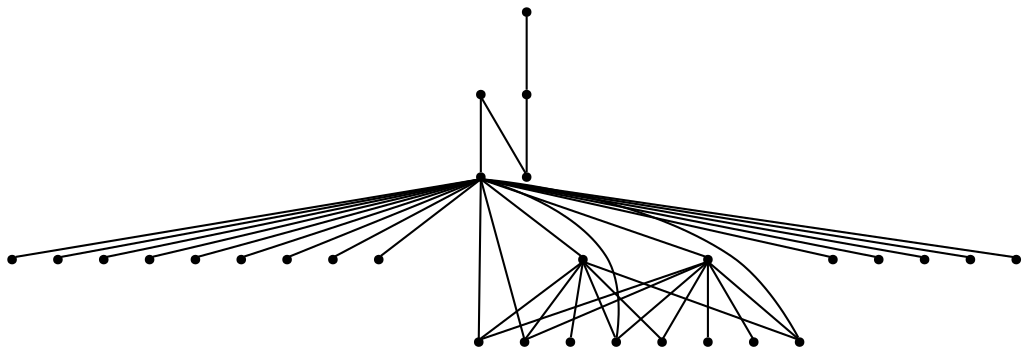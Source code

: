 graph {
  node [shape=point,comment="{\"directed\":false,\"doi\":\"10.1007/978-3-642-11805-0_11\",\"figure\":\"1\"}"]

  v0 [pos="1226.4832403138626,2536.511079516755"]
  v1 [pos="1188.1214561994684,2536.511079516755"]
  v2 [pos="1149.763744123592,2536.511079516755"]
  v3 [pos="1111.401832757994,2536.511079516755"]
  v4 [pos="1073.0441524949183,2536.511079516755"]
  v5 [pos="1034.6823683805244,2536.511079516755"]
  v6 [pos="996.3246563046478,2536.511079516755"]
  v7 [pos="957.9628085646518,2536.511079516755"]
  v8 [pos="919.6050964887752,2536.511079516755"]
  v9 [pos="896.5879623945368,2344.783111266134"]
  v10 [pos="896.5879623945368,2383.1304348745325"]
  v11 [pos="896.5879623945368,2421.4734335872454"]
  v12 [pos="781.5098633699638,2594.0271040195958"]
  v13 [pos="858.2303139442621,2383.1304348745325"]
  v14 [pos="858.2303139442621,2421.4734335872454"]
  v15 [pos="758.4936200341513,2536.511079516755"]
  v16 [pos="697.1188374896382,2536.511079516755"]
  v17 [pos="796.8554677741472,2536.511079516755"]
  v18 [pos="559.0244951292525,2536.511079516755"]
  v19 [pos="597.3821435795273,2536.511079516755"]
  v20 [pos="858.2303139442621,2536.511079516755"]
  v21 [pos="635.7439913195233,2536.511079516755"]
  v22 [pos="743.1489063883936,2594.027867236482"]
  v23 [pos="819.8717747355615,2594.0271040195958"]
  v24 [pos="628.0708073638206,2594.0271040195958"]
  v25 [pos="666.4326551038165,2594.0271040195958"]
  v26 [pos="704.7903671796931,2594.0271040195958"]
  v27 [pos="551.3512475479481,2594.0271040195958"]
  v28 [pos="589.7130952879439,2594.0271040195958"]

  v19 -- v24 [id="-6",pos="597.3821435795273,2536.511079516755 628.0708073638206,2594.0271040195958 628.0708073638206,2594.0271040195958 628.0708073638206,2594.0271040195958"]
  v19 -- v12 [id="-7",pos="597.3821435795273,2536.511079516755 781.5098633699638,2594.0271040195958 781.5098633699638,2594.0271040195958 781.5098633699638,2594.0271040195958"]
  v19 -- v22 [id="-8",pos="597.3821435795273,2536.511079516755 743.1489063883936,2594.027867236482 743.1489063883936,2594.027867236482 743.1489063883936,2594.027867236482"]
  v19 -- v26 [id="-9",pos="597.3821435795273,2536.511079516755 704.7903671796931,2594.0271040195958 704.7903671796931,2594.0271040195958 704.7903671796931,2594.0271040195958"]
  v19 -- v27 [id="-10",pos="597.3821435795273,2536.511079516755 551.3512475479481,2594.0271040195958 551.3512475479481,2594.0271040195958 551.3512475479481,2594.0271040195958"]
  v25 -- v14 [id="-18",pos="666.4326551038165,2594.0271040195958 666.4330686702284,2536.5108251111265 666.4330686702284,2536.5108251111265 666.4330686702284,2536.5108251111265 858.2303139442621,2421.4734335872454 858.2303139442621,2421.4734335872454 858.2303139442621,2421.4734335872454"]
  v19 -- v25 [id="-23",pos="597.3821435795273,2536.511079516755 666.4326551038165,2594.0271040195958 666.4326551038165,2594.0271040195958 666.4326551038165,2594.0271040195958"]
  v15 -- v22 [id="-28",pos="758.4936200341513,2536.511079516755 743.1489063883936,2594.027867236482 743.1489063883936,2594.027867236482 743.1489063883936,2594.027867236482"]
  v15 -- v26 [id="-29",pos="758.4936200341513,2536.511079516755 704.7903671796931,2594.0271040195958 704.7903671796931,2594.0271040195958 704.7903671796931,2594.0271040195958"]
  v15 -- v23 [id="-30",pos="758.4936200341513,2536.511079516755 819.8717747355615,2594.0271040195958 819.8717747355615,2594.0271040195958 819.8717747355615,2594.0271040195958"]
  v15 -- v25 [id="-31",pos="758.4936200341513,2536.511079516755 666.4326551038165,2594.0271040195958 666.4326551038165,2594.0271040195958 666.4326551038165,2594.0271040195958"]
  v15 -- v24 [id="-32",pos="758.4936200341513,2536.511079516755 628.0708073638206,2594.0271040195958 628.0708073638206,2594.0271040195958 628.0708073638206,2594.0271040195958"]
  v26 -- v14 [id="-34",pos="704.7903671796931,2594.0271040195958 727.8079148403433,2536.5108251111265 727.8079148403433,2536.5108251111265 727.8079148403433,2536.5108251111265 858.2303139442621,2421.4734335872454 858.2303139442621,2421.4734335872454 858.2303139442621,2421.4734335872454"]
  v14 -- v5 [id="-42",pos="858.2303139442621,2421.4734335872454 1034.6823683805244,2536.511079516755 1034.6823683805244,2536.511079516755 1034.6823683805244,2536.511079516755"]
  v14 -- v21 [id="-44",pos="858.2303139442621,2421.4734335872454 635.7439913195233,2536.511079516755 635.7439913195233,2536.511079516755 635.7439913195233,2536.511079516755"]
  v14 -- v4 [id="-45",pos="858.2303139442621,2421.4734335872454 1073.0441524949183,2536.511079516755 1073.0441524949183,2536.511079516755 1073.0441524949183,2536.511079516755"]
  v14 -- v20 [id="-46",pos="858.2303139442621,2421.4734335872454 858.2303139442621,2536.511079516755 858.2303139442621,2536.511079516755 858.2303139442621,2536.511079516755"]
  v14 -- v19 [id="-47",pos="858.2303139442621,2421.4734335872454 597.3821435795273,2536.511079516755 597.3821435795273,2536.511079516755 597.3821435795273,2536.511079516755"]
  v14 -- v18 [id="-48",pos="858.2303139442621,2421.4734335872454 559.0244951292525,2536.511079516755 559.0244951292525,2536.511079516755 559.0244951292525,2536.511079516755"]
  v14 -- v8 [id="-49",pos="858.2303139442621,2421.4734335872454 919.6050964887752,2536.511079516755 919.6050964887752,2536.511079516755 919.6050964887752,2536.511079516755"]
  v14 -- v17 [id="-50",pos="858.2303139442621,2421.4734335872454 796.8554677741472,2536.511079516755 796.8554677741472,2536.511079516755 796.8554677741472,2536.511079516755"]
  v14 -- v0 [id="-51",pos="858.2303139442621,2421.4734335872454 1226.4832403138626,2536.511079516755 1226.4832403138626,2536.511079516755 1226.4832403138626,2536.511079516755"]
  v14 -- v22 [id="-52",pos="858.2303139442621,2421.4734335872454 827.540409460733,2536.5108251111265 827.540409460733,2536.5108251111265 827.540409460733,2536.5108251111265 743.1489063883936,2594.027867236482 743.1489063883936,2594.027867236482 743.1489063883936,2594.027867236482"]
  v14 -- v16 [id="-53",pos="858.2303139442621,2421.4734335872454 697.1188374896382,2536.511079516755 697.1188374896382,2536.511079516755 697.1188374896382,2536.511079516755"]
  v14 -- v12 [id="-54",pos="858.2303139442621,2421.4734335872454 888.9151920052461,2536.5108251111265 888.9151920052461,2536.5108251111265 888.9151920052461,2536.5108251111265 781.5098633699638,2594.0271040195958 781.5098633699638,2594.0271040195958 781.5098633699638,2594.0271040195958"]
  v14 -- v2 [id="-55",pos="858.2303139442621,2421.4734335872454 1149.763744123592,2536.511079516755 1149.763744123592,2536.511079516755 1149.763744123592,2536.511079516755"]
  v14 -- v1 [id="-56",pos="858.2303139442621,2421.4734335872454 1188.1214561994684,2536.511079516755 1188.1214561994684,2536.511079516755 1188.1214561994684,2536.511079516755"]
  v15 -- v12 [id="-57",pos="758.4936200341513,2536.511079516755 781.5098633699638,2594.0271040195958 781.5098633699638,2594.0271040195958 781.5098633699638,2594.0271040195958"]
  v13 -- v11 [id="-58",pos="858.2303139442621,2383.1304348745325 896.5879623945368,2421.4734335872454 896.5879623945368,2421.4734335872454 896.5879623945368,2421.4734335872454"]
  v13 -- v14 [id="-59",pos="858.2303139442621,2383.1304348745325 858.2303139442621,2421.4734335872454 858.2303139442621,2421.4734335872454 858.2303139442621,2421.4734335872454"]
  v14 -- v6 [id="-60",pos="858.2303139442621,2421.4734335872454 996.3246563046478,2536.511079516755 996.3246563046478,2536.511079516755 996.3246563046478,2536.511079516755"]
  v14 -- v3 [id="-61",pos="858.2303139442621,2421.4734335872454 1111.401832757994,2536.511079516755 1111.401832757994,2536.511079516755 1111.401832757994,2536.511079516755"]
  v14 -- v15 [id="-63",pos="858.2303139442621,2421.4734335872454 758.4936200341513,2536.511079516755 758.4936200341513,2536.511079516755 758.4936200341513,2536.511079516755"]
  v10 -- v11 [id="-66",pos="896.5879623945368,2383.1304348745325 896.5879623945368,2421.4734335872454 896.5879623945368,2421.4734335872454 896.5879623945368,2421.4734335872454"]
  v9 -- v10 [id="-67",pos="896.5879623945368,2344.783111266134 896.5879623945368,2383.1304348745325 896.5879623945368,2383.1304348745325 896.5879623945368,2383.1304348745325"]
  v19 -- v28 [id="-76",pos="597.3821435795273,2536.511079516755 589.7130952879439,2594.0271040195958 589.7130952879439,2594.0271040195958 589.7130952879439,2594.0271040195958"]
  v14 -- v7 [id="-77",pos="858.2303139442621,2421.4734335872454 957.9628085646518,2536.511079516755 957.9628085646518,2536.511079516755 957.9628085646518,2536.511079516755"]
}